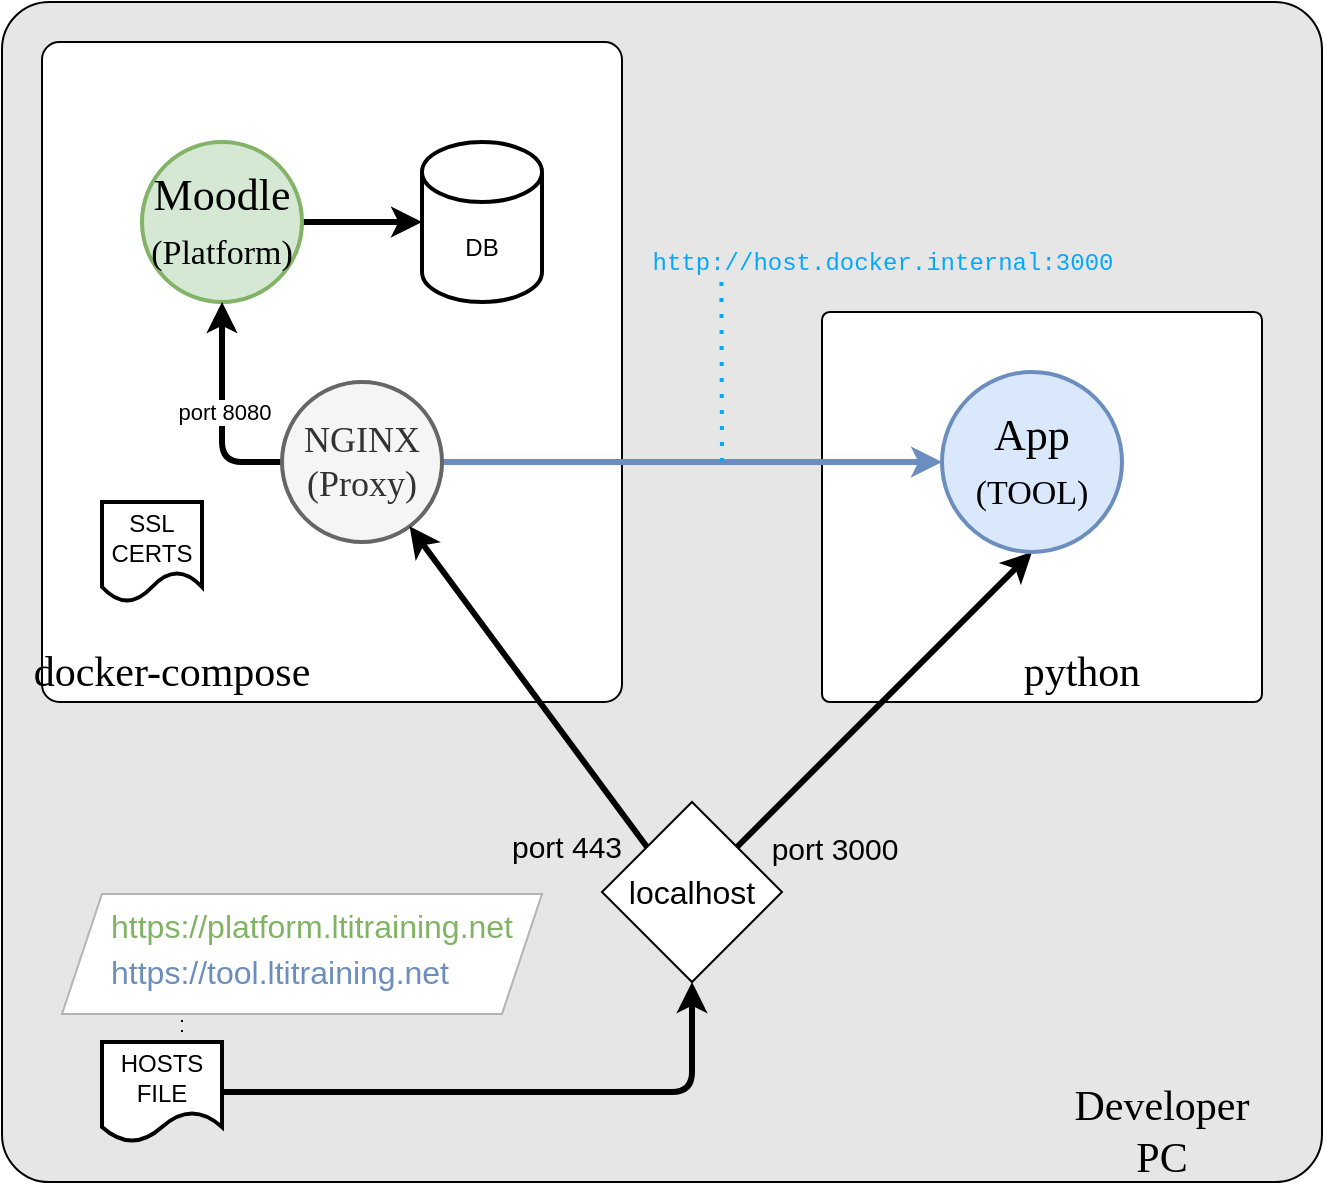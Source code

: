 <mxfile version="21.6.5" type="device">
  <diagram name="Page-1" id="5_oU2BgUVJMQt3fyWjNP">
    <mxGraphModel dx="1210" dy="879" grid="1" gridSize="10" guides="1" tooltips="1" connect="1" arrows="1" fold="1" page="1" pageScale="1" pageWidth="1920" pageHeight="1200" math="0" shadow="0">
      <root>
        <mxCell id="0" />
        <mxCell id="1" parent="0" />
        <mxCell id="LF_B3fCJAD1g6fdAmxXm-12" value="" style="rounded=1;whiteSpace=wrap;html=1;arcSize=4;fillColor=#E6E6E6;" vertex="1" parent="1">
          <mxGeometry x="470" y="110" width="660" height="590" as="geometry" />
        </mxCell>
        <mxCell id="LF_B3fCJAD1g6fdAmxXm-24" value="" style="rounded=1;whiteSpace=wrap;html=1;arcSize=2;" vertex="1" parent="1">
          <mxGeometry x="880" y="265" width="220" height="195" as="geometry" />
        </mxCell>
        <mxCell id="LF_B3fCJAD1g6fdAmxXm-1" value="" style="rounded=1;whiteSpace=wrap;html=1;arcSize=3;" vertex="1" parent="1">
          <mxGeometry x="490" y="130" width="290" height="330" as="geometry" />
        </mxCell>
        <mxCell id="LF_B3fCJAD1g6fdAmxXm-2" value="DB" style="shape=cylinder3;whiteSpace=wrap;html=1;boundedLbl=1;backgroundOutline=1;size=15;strokeWidth=2;" vertex="1" parent="1">
          <mxGeometry x="680" y="180" width="60" height="80" as="geometry" />
        </mxCell>
        <mxCell id="LF_B3fCJAD1g6fdAmxXm-6" style="edgeStyle=orthogonalEdgeStyle;rounded=1;orthogonalLoop=1;jettySize=auto;html=1;exitX=1;exitY=0.5;exitDx=0;exitDy=0;entryX=0;entryY=0.5;entryDx=0;entryDy=0;entryPerimeter=0;strokeWidth=3;" edge="1" parent="1" source="LF_B3fCJAD1g6fdAmxXm-3" target="LF_B3fCJAD1g6fdAmxXm-2">
          <mxGeometry relative="1" as="geometry" />
        </mxCell>
        <mxCell id="LF_B3fCJAD1g6fdAmxXm-3" value="Moodle&lt;br&gt;&lt;font style=&quot;font-size: 17px;&quot;&gt;(Platform)&lt;/font&gt;" style="ellipse;whiteSpace=wrap;html=1;aspect=fixed;fillColor=#d5e8d4;strokeColor=#82b366;fontFamily=Barlow Condensed;fontSource=https%3A%2F%2Ffonts.googleapis.com%2Fcss%3Ffamily%3DBarlow%2BCondensed;fontSize=22;strokeWidth=2;" vertex="1" parent="1">
          <mxGeometry x="540" y="180" width="80" height="80" as="geometry" />
        </mxCell>
        <mxCell id="LF_B3fCJAD1g6fdAmxXm-16" style="edgeStyle=orthogonalEdgeStyle;rounded=1;orthogonalLoop=1;jettySize=auto;html=1;exitX=0;exitY=0.5;exitDx=0;exitDy=0;strokeColor=default;strokeWidth=3;" edge="1" parent="1" source="LF_B3fCJAD1g6fdAmxXm-4" target="LF_B3fCJAD1g6fdAmxXm-3">
          <mxGeometry relative="1" as="geometry" />
        </mxCell>
        <mxCell id="LF_B3fCJAD1g6fdAmxXm-30" value="port 8080" style="edgeLabel;html=1;align=center;verticalAlign=middle;resizable=0;points=[];" vertex="1" connectable="0" parent="LF_B3fCJAD1g6fdAmxXm-16">
          <mxGeometry y="-1" relative="1" as="geometry">
            <mxPoint as="offset" />
          </mxGeometry>
        </mxCell>
        <mxCell id="LF_B3fCJAD1g6fdAmxXm-17" style="orthogonalLoop=1;jettySize=auto;html=1;exitX=1;exitY=0;exitDx=0;exitDy=0;entryX=0.5;entryY=1;entryDx=0;entryDy=0;rounded=1;strokeWidth=3;labelBackgroundColor=none;" edge="1" parent="1" source="LF_B3fCJAD1g6fdAmxXm-8" target="LF_B3fCJAD1g6fdAmxXm-13">
          <mxGeometry relative="1" as="geometry">
            <mxPoint x="935" y="500" as="targetPoint" />
          </mxGeometry>
        </mxCell>
        <mxCell id="LF_B3fCJAD1g6fdAmxXm-27" value="port 3000" style="edgeLabel;html=1;align=center;verticalAlign=middle;resizable=0;points=[];fontSize=15;labelBackgroundColor=none;" vertex="1" connectable="0" parent="LF_B3fCJAD1g6fdAmxXm-17">
          <mxGeometry x="-0.567" y="-4" relative="1" as="geometry">
            <mxPoint x="14" y="29" as="offset" />
          </mxGeometry>
        </mxCell>
        <mxCell id="LF_B3fCJAD1g6fdAmxXm-29" value="&lt;div style=&quot;font-family: Menlo, Monaco, &amp;quot;Courier New&amp;quot;, monospace; line-height: 18px;&quot;&gt;&lt;font style=&quot;font-size: 12px;&quot;&gt;http://host.docker.internal:3000&lt;/font&gt;&lt;/div&gt;" style="edgeStyle=orthogonalEdgeStyle;rounded=1;orthogonalLoop=1;jettySize=auto;html=1;exitX=1;exitY=0.5;exitDx=0;exitDy=0;fillColor=#dae8fc;strokeColor=#6c8ebf;entryX=0;entryY=0.5;entryDx=0;entryDy=0;strokeWidth=3;fontColor=#05a8ff;labelBackgroundColor=none;" edge="1" parent="1" source="LF_B3fCJAD1g6fdAmxXm-4" target="LF_B3fCJAD1g6fdAmxXm-13">
          <mxGeometry x="0.76" y="100" relative="1" as="geometry">
            <mxPoint as="offset" />
          </mxGeometry>
        </mxCell>
        <mxCell id="LF_B3fCJAD1g6fdAmxXm-4" value="&lt;font style=&quot;font-size: 18px;&quot; data-font-src=&quot;https://fonts.googleapis.com/css?family=Barlow+Condensed&quot; face=&quot;Barlow Condensed&quot;&gt;NGINX&lt;br&gt;(Proxy)&lt;/font&gt;&lt;br&gt;" style="ellipse;whiteSpace=wrap;html=1;aspect=fixed;fillColor=#f5f5f5;fontColor=#333333;strokeColor=#666666;strokeWidth=2;" vertex="1" parent="1">
          <mxGeometry x="610" y="300" width="80" height="80" as="geometry" />
        </mxCell>
        <mxCell id="LF_B3fCJAD1g6fdAmxXm-15" style="rounded=1;orthogonalLoop=1;jettySize=auto;html=1;exitX=0;exitY=0;exitDx=0;exitDy=0;strokeWidth=3;" edge="1" parent="1" source="LF_B3fCJAD1g6fdAmxXm-8" target="LF_B3fCJAD1g6fdAmxXm-4">
          <mxGeometry relative="1" as="geometry" />
        </mxCell>
        <mxCell id="LF_B3fCJAD1g6fdAmxXm-28" value="port 443" style="edgeLabel;html=1;align=center;verticalAlign=middle;resizable=0;points=[];fontSize=15;labelBackgroundColor=none;" vertex="1" connectable="0" parent="LF_B3fCJAD1g6fdAmxXm-15">
          <mxGeometry x="-0.575" y="-1" relative="1" as="geometry">
            <mxPoint x="-16" y="34" as="offset" />
          </mxGeometry>
        </mxCell>
        <mxCell id="LF_B3fCJAD1g6fdAmxXm-8" value="&lt;font style=&quot;font-size: 16px;&quot;&gt;localhost&lt;/font&gt;" style="rhombus;whiteSpace=wrap;html=1;" vertex="1" parent="1">
          <mxGeometry x="770" y="510" width="90" height="90" as="geometry" />
        </mxCell>
        <mxCell id="LF_B3fCJAD1g6fdAmxXm-13" value="App&lt;br style=&quot;font-size: 22px;&quot;&gt;&lt;font style=&quot;font-size: 17px;&quot;&gt;(TOOL)&lt;/font&gt;" style="ellipse;whiteSpace=wrap;html=1;aspect=fixed;fillColor=#dae8fc;strokeColor=#6c8ebf;fontFamily=Barlow Condensed;fontSource=https%3A%2F%2Ffonts.googleapis.com%2Fcss%3Ffamily%3DBarlow%2BCondensed;fontSize=22;strokeWidth=2;" vertex="1" parent="1">
          <mxGeometry x="940" y="295" width="90" height="90" as="geometry" />
        </mxCell>
        <mxCell id="LF_B3fCJAD1g6fdAmxXm-18" value="SSL&lt;br&gt;CERTS" style="shape=document;whiteSpace=wrap;html=1;boundedLbl=1;strokeWidth=2;" vertex="1" parent="1">
          <mxGeometry x="520" y="360" width="50" height="50" as="geometry" />
        </mxCell>
        <mxCell id="LF_B3fCJAD1g6fdAmxXm-22" style="edgeStyle=orthogonalEdgeStyle;rounded=1;orthogonalLoop=1;jettySize=auto;html=1;strokeWidth=3;" edge="1" parent="1" source="LF_B3fCJAD1g6fdAmxXm-21" target="LF_B3fCJAD1g6fdAmxXm-8">
          <mxGeometry relative="1" as="geometry" />
        </mxCell>
        <mxCell id="LF_B3fCJAD1g6fdAmxXm-36" style="edgeStyle=orthogonalEdgeStyle;rounded=0;orthogonalLoop=1;jettySize=auto;html=1;exitX=0.75;exitY=0;exitDx=0;exitDy=0;entryX=0.25;entryY=1;entryDx=0;entryDy=0;endArrow=none;endFill=0;dashed=1;dashPattern=1 4;" edge="1" parent="1" source="LF_B3fCJAD1g6fdAmxXm-21" target="LF_B3fCJAD1g6fdAmxXm-35">
          <mxGeometry relative="1" as="geometry" />
        </mxCell>
        <mxCell id="LF_B3fCJAD1g6fdAmxXm-21" value="HOSTS&lt;br&gt;FILE" style="shape=document;whiteSpace=wrap;html=1;boundedLbl=1;strokeWidth=2;" vertex="1" parent="1">
          <mxGeometry x="520" y="630" width="60" height="50" as="geometry" />
        </mxCell>
        <mxCell id="LF_B3fCJAD1g6fdAmxXm-25" value="&lt;font style=&quot;font-size: 21px;&quot;&gt;docker-compose&lt;/font&gt;" style="text;html=1;strokeColor=none;fillColor=none;align=center;verticalAlign=middle;whiteSpace=wrap;rounded=0;fontFamily=Barlow Condensed;fontSource=https%3A%2F%2Ffonts.googleapis.com%2Fcss%3Ffamily%3DBarlow%2BCondensed;" vertex="1" parent="1">
          <mxGeometry x="480" y="430" width="150" height="30" as="geometry" />
        </mxCell>
        <mxCell id="LF_B3fCJAD1g6fdAmxXm-31" value="&lt;font style=&quot;font-size: 21px;&quot;&gt;python&lt;/font&gt;" style="text;html=1;strokeColor=none;fillColor=none;align=center;verticalAlign=middle;whiteSpace=wrap;rounded=0;fontFamily=Barlow Condensed;fontSource=https%3A%2F%2Ffonts.googleapis.com%2Fcss%3Ffamily%3DBarlow%2BCondensed;" vertex="1" parent="1">
          <mxGeometry x="980" y="430" width="60" height="30" as="geometry" />
        </mxCell>
        <mxCell id="LF_B3fCJAD1g6fdAmxXm-32" value="&lt;span style=&quot;font-size: 21px;&quot;&gt;Developer PC&lt;/span&gt;" style="text;html=1;strokeColor=none;fillColor=none;align=center;verticalAlign=middle;whiteSpace=wrap;rounded=0;fontFamily=Barlow Condensed;fontSource=https%3A%2F%2Ffonts.googleapis.com%2Fcss%3Ffamily%3DBarlow%2BCondensed;" vertex="1" parent="1">
          <mxGeometry x="1000" y="660" width="100" height="30" as="geometry" />
        </mxCell>
        <mxCell id="LF_B3fCJAD1g6fdAmxXm-33" value="" style="endArrow=none;dashed=1;html=1;dashPattern=1 3;strokeWidth=2;rounded=0;entryX=0.545;entryY=0.237;entryDx=0;entryDy=0;entryPerimeter=0;fontColor=#05a8ff;strokeColor=#05a8ff;" edge="1" parent="1" target="LF_B3fCJAD1g6fdAmxXm-12">
          <mxGeometry width="50" height="50" relative="1" as="geometry">
            <mxPoint x="830" y="340" as="sourcePoint" />
            <mxPoint x="880" y="290" as="targetPoint" />
          </mxGeometry>
        </mxCell>
        <mxCell id="LF_B3fCJAD1g6fdAmxXm-35" value="" style="shape=parallelogram;perimeter=parallelogramPerimeter;whiteSpace=wrap;html=1;fixedSize=1;strokeColor=#B3B3B3;" vertex="1" parent="1">
          <mxGeometry x="500" y="556" width="240" height="60" as="geometry" />
        </mxCell>
        <mxCell id="LF_B3fCJAD1g6fdAmxXm-19" value="https://platform.ltitraining.net" style="text;html=1;strokeColor=none;fillColor=none;align=center;verticalAlign=middle;whiteSpace=wrap;rounded=0;fontSize=16;fontColor=#81b365;" vertex="1" parent="1">
          <mxGeometry x="595" y="557" width="60" height="30" as="geometry" />
        </mxCell>
        <mxCell id="LF_B3fCJAD1g6fdAmxXm-20" value="&lt;font style=&quot;font-size: 16px;&quot;&gt;https://tool.ltitraining.net&lt;/font&gt;" style="text;html=1;strokeColor=none;fillColor=none;align=center;verticalAlign=middle;whiteSpace=wrap;rounded=0;fontColor=#6c8ebf;" vertex="1" parent="1">
          <mxGeometry x="579" y="580" width="60" height="30" as="geometry" />
        </mxCell>
      </root>
    </mxGraphModel>
  </diagram>
</mxfile>
